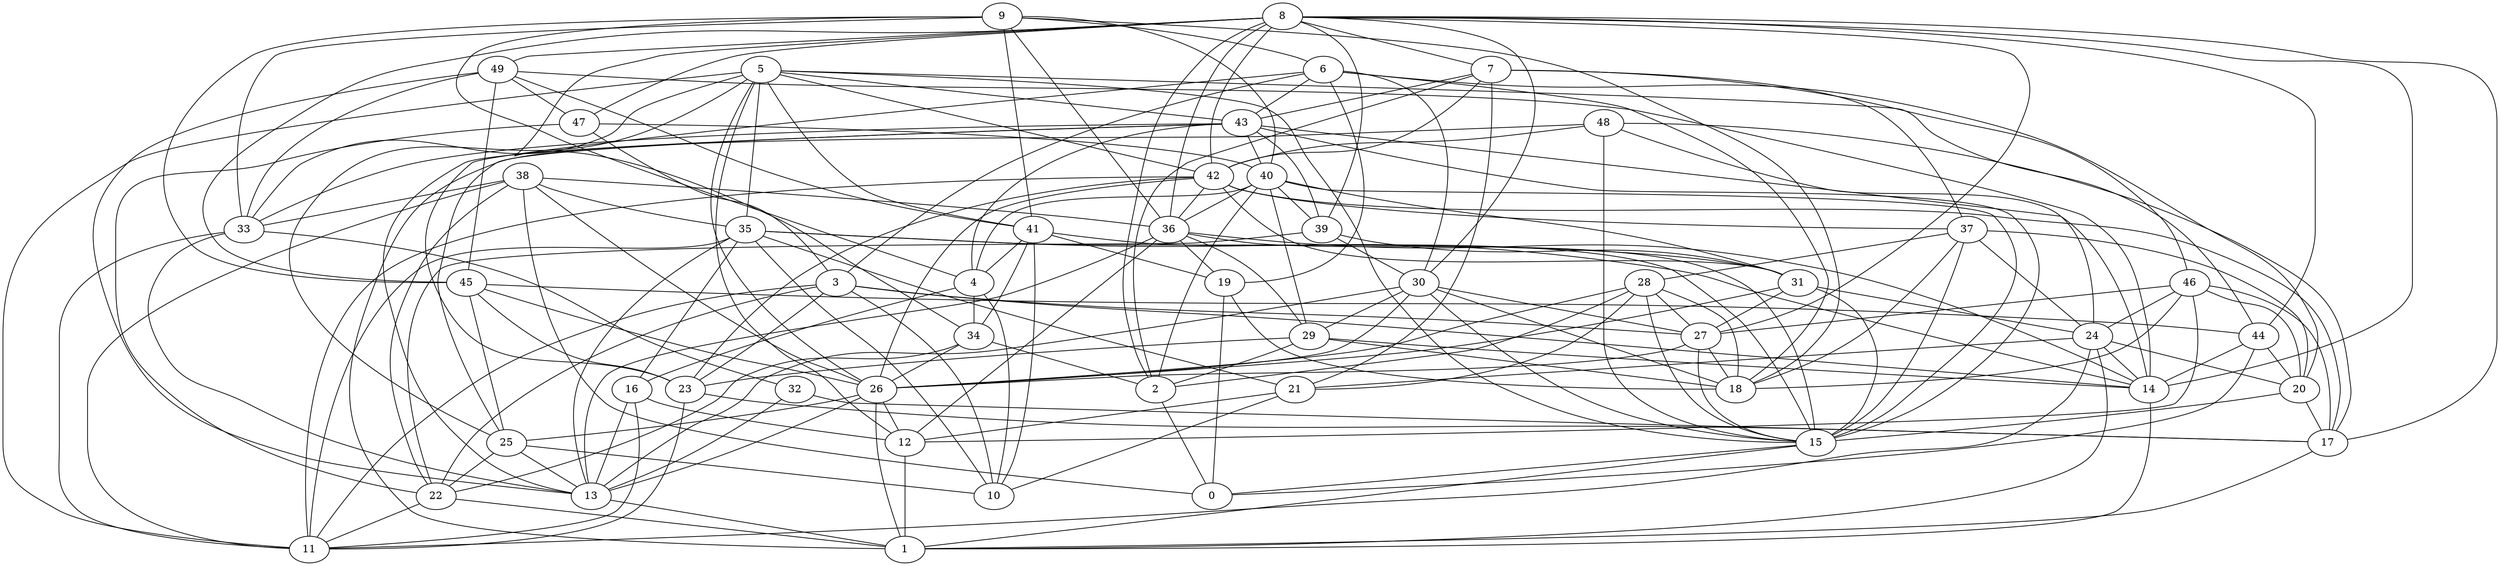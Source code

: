 digraph GG_graph {

subgraph G_graph {
edge [color = black]
"33" -> "32" [dir = none]
"34" -> "2" [dir = none]
"36" -> "12" [dir = none]
"36" -> "29" [dir = none]
"38" -> "35" [dir = none]
"38" -> "36" [dir = none]
"38" -> "22" [dir = none]
"38" -> "11" [dir = none]
"38" -> "33" [dir = none]
"48" -> "17" [dir = none]
"48" -> "15" [dir = none]
"37" -> "20" [dir = none]
"37" -> "24" [dir = none]
"8" -> "7" [dir = none]
"8" -> "49" [dir = none]
"8" -> "30" [dir = none]
"8" -> "27" [dir = none]
"8" -> "44" [dir = none]
"8" -> "45" [dir = none]
"15" -> "1" [dir = none]
"15" -> "0" [dir = none]
"41" -> "34" [dir = none]
"41" -> "4" [dir = none]
"41" -> "15" [dir = none]
"28" -> "26" [dir = none]
"28" -> "15" [dir = none]
"28" -> "18" [dir = none]
"28" -> "27" [dir = none]
"13" -> "1" [dir = none]
"9" -> "36" [dir = none]
"9" -> "4" [dir = none]
"39" -> "31" [dir = none]
"39" -> "30" [dir = none]
"4" -> "34" [dir = none]
"4" -> "16" [dir = none]
"43" -> "15" [dir = none]
"43" -> "39" [dir = none]
"25" -> "22" [dir = none]
"25" -> "10" [dir = none]
"25" -> "13" [dir = none]
"2" -> "0" [dir = none]
"32" -> "13" [dir = none]
"26" -> "25" [dir = none]
"31" -> "24" [dir = none]
"31" -> "15" [dir = none]
"31" -> "26" [dir = none]
"12" -> "1" [dir = none]
"44" -> "0" [dir = none]
"44" -> "20" [dir = none]
"5" -> "25" [dir = none]
"5" -> "26" [dir = none]
"5" -> "15" [dir = none]
"5" -> "44" [dir = none]
"49" -> "14" [dir = none]
"49" -> "45" [dir = none]
"49" -> "41" [dir = none]
"49" -> "33" [dir = none]
"49" -> "47" [dir = none]
"42" -> "11" [dir = none]
"42" -> "31" [dir = none]
"42" -> "23" [dir = none]
"35" -> "16" [dir = none]
"35" -> "13" [dir = none]
"35" -> "11" [dir = none]
"27" -> "15" [dir = none]
"47" -> "3" [dir = none]
"47" -> "40" [dir = none]
"30" -> "29" [dir = none]
"30" -> "15" [dir = none]
"30" -> "18" [dir = none]
"30" -> "26" [dir = none]
"6" -> "19" [dir = none]
"6" -> "30" [dir = none]
"6" -> "3" [dir = none]
"6" -> "18" [dir = none]
"3" -> "27" [dir = none]
"3" -> "10" [dir = none]
"3" -> "23" [dir = none]
"20" -> "15" [dir = none]
"23" -> "11" [dir = none]
"24" -> "21" [dir = none]
"24" -> "1" [dir = none]
"24" -> "14" [dir = none]
"24" -> "20" [dir = none]
"7" -> "37" [dir = none]
"7" -> "21" [dir = none]
"46" -> "18" [dir = none]
"46" -> "20" [dir = none]
"46" -> "27" [dir = none]
"46" -> "17" [dir = none]
"46" -> "24" [dir = none]
"40" -> "31" [dir = none]
"40" -> "15" [dir = none]
"40" -> "29" [dir = none]
"40" -> "36" [dir = none]
"40" -> "4" [dir = none]
"17" -> "1" [dir = none]
"19" -> "18" [dir = none]
"36" -> "13" [dir = none]
"30" -> "13" [dir = none]
"47" -> "22" [dir = none]
"9" -> "6" [dir = none]
"45" -> "44" [dir = none]
"16" -> "13" [dir = none]
"7" -> "43" [dir = none]
"28" -> "2" [dir = none]
"36" -> "14" [dir = none]
"19" -> "0" [dir = none]
"36" -> "19" [dir = none]
"34" -> "26" [dir = none]
"45" -> "26" [dir = none]
"43" -> "13" [dir = none]
"35" -> "31" [dir = none]
"9" -> "45" [dir = none]
"3" -> "11" [dir = none]
"37" -> "28" [dir = none]
"37" -> "18" [dir = none]
"38" -> "26" [dir = none]
"14" -> "1" [dir = none]
"40" -> "39" [dir = none]
"38" -> "0" [dir = none]
"49" -> "13" [dir = none]
"30" -> "27" [dir = none]
"45" -> "23" [dir = none]
"8" -> "2" [dir = none]
"5" -> "41" [dir = none]
"9" -> "41" [dir = none]
"31" -> "27" [dir = none]
"8" -> "36" [dir = none]
"6" -> "20" [dir = none]
"29" -> "18" [dir = none]
"5" -> "43" [dir = none]
"5" -> "12" [dir = none]
"23" -> "17" [dir = none]
"5" -> "33" [dir = none]
"33" -> "13" [dir = none]
"40" -> "2" [dir = none]
"3" -> "14" [dir = none]
"27" -> "26" [dir = none]
"26" -> "1" [dir = none]
"48" -> "24" [dir = none]
"43" -> "4" [dir = none]
"9" -> "40" [dir = none]
"42" -> "17" [dir = none]
"28" -> "21" [dir = none]
"43" -> "40" [dir = none]
"45" -> "25" [dir = none]
"9" -> "18" [dir = none]
"48" -> "1" [dir = none]
"26" -> "13" [dir = none]
"43" -> "33" [dir = none]
"7" -> "2" [dir = none]
"41" -> "10" [dir = none]
"16" -> "12" [dir = none]
"43" -> "14" [dir = none]
"8" -> "42" [dir = none]
"3" -> "22" [dir = none]
"32" -> "17" [dir = none]
"43" -> "25" [dir = none]
"34" -> "22" [dir = none]
"4" -> "10" [dir = none]
"8" -> "14" [dir = none]
"29" -> "14" [dir = none]
"22" -> "1" [dir = none]
"35" -> "21" [dir = none]
"8" -> "17" [dir = none]
"26" -> "12" [dir = none]
"6" -> "23" [dir = none]
"6" -> "43" [dir = none]
"27" -> "18" [dir = none]
"24" -> "11" [dir = none]
"39" -> "22" [dir = none]
"42" -> "37" [dir = none]
"22" -> "11" [dir = none]
"5" -> "35" [dir = none]
"42" -> "26" [dir = none]
"20" -> "17" [dir = none]
"21" -> "10" [dir = none]
"9" -> "33" [dir = none]
"33" -> "11" [dir = none]
"44" -> "14" [dir = none]
"29" -> "23" [dir = none]
"29" -> "2" [dir = none]
"41" -> "19" [dir = none]
"7" -> "46" [dir = none]
"35" -> "14" [dir = none]
"21" -> "12" [dir = none]
"8" -> "34" [dir = none]
"36" -> "15" [dir = none]
"16" -> "11" [dir = none]
"8" -> "47" [dir = none]
"5" -> "11" [dir = none]
"8" -> "39" [dir = none]
"46" -> "12" [dir = none]
"37" -> "15" [dir = none]
"48" -> "42" [dir = none]
"5" -> "42" [dir = none]
"35" -> "10" [dir = none]
"42" -> "36" [dir = none]
"7" -> "42" [dir = none]
}

}

